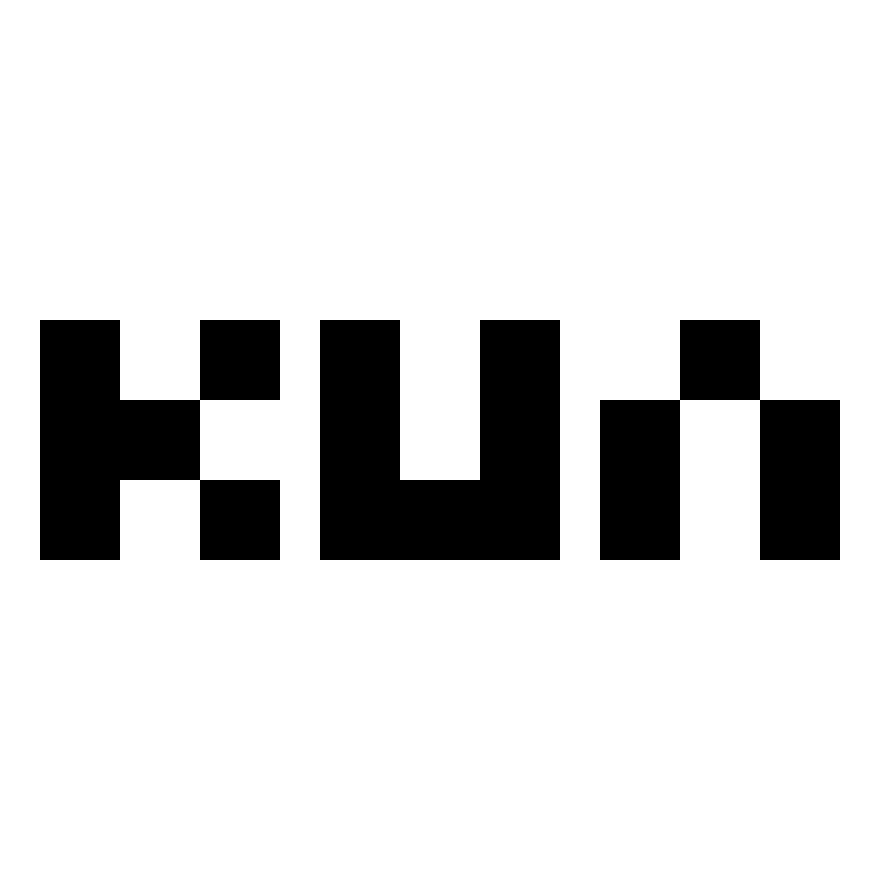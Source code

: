 <mxfile version="14.5.1" type="device"><diagram id="hM11M1YvA_gB1xTPoweI" name="ページ1"><mxGraphModel dx="1278" dy="1136" grid="1" gridSize="10" guides="1" tooltips="1" connect="1" arrows="1" fold="1" page="1" pageScale="1" pageWidth="10000" pageHeight="1600" math="0" shadow="0"><root><mxCell id="0"/><mxCell id="1" parent="0"/><mxCell id="Pr5oZO_AlTDIbBDVYBS1-1" value="" style="whiteSpace=wrap;html=1;strokeColor=none;" vertex="1" parent="1"><mxGeometry x="40" y="40" width="440" height="440" as="geometry"/></mxCell><mxCell id="Pr5oZO_AlTDIbBDVYBS1-2" value="" style="rounded=0;whiteSpace=wrap;html=1;fillColor=#000000;strokeColor=none;" vertex="1" parent="1"><mxGeometry x="60" y="200" width="40" height="120" as="geometry"/></mxCell><mxCell id="Pr5oZO_AlTDIbBDVYBS1-3" value="" style="rounded=0;whiteSpace=wrap;html=1;fillColor=#000000;strokeColor=none;" vertex="1" parent="1"><mxGeometry x="80" y="240" width="60" height="40" as="geometry"/></mxCell><mxCell id="Pr5oZO_AlTDIbBDVYBS1-4" value="" style="rounded=0;whiteSpace=wrap;html=1;fillColor=#000000;strokeColor=none;" vertex="1" parent="1"><mxGeometry x="140" y="200" width="40" height="40" as="geometry"/></mxCell><mxCell id="Pr5oZO_AlTDIbBDVYBS1-5" value="" style="rounded=0;whiteSpace=wrap;html=1;fillColor=#000000;strokeColor=none;" vertex="1" parent="1"><mxGeometry x="140" y="280" width="40" height="40" as="geometry"/></mxCell><mxCell id="Pr5oZO_AlTDIbBDVYBS1-6" value="" style="rounded=0;whiteSpace=wrap;html=1;fillColor=#000000;strokeColor=none;" vertex="1" parent="1"><mxGeometry x="200" y="200" width="40" height="120" as="geometry"/></mxCell><mxCell id="Pr5oZO_AlTDIbBDVYBS1-7" value="" style="rounded=0;whiteSpace=wrap;html=1;fillColor=#000000;strokeColor=none;" vertex="1" parent="1"><mxGeometry x="200" y="280" width="120" height="40" as="geometry"/></mxCell><mxCell id="Pr5oZO_AlTDIbBDVYBS1-8" value="" style="rounded=0;whiteSpace=wrap;html=1;rotation=-180;fillColor=#000000;strokeColor=none;" vertex="1" parent="1"><mxGeometry x="420" y="240" width="40" height="80" as="geometry"/></mxCell><mxCell id="Pr5oZO_AlTDIbBDVYBS1-9" value="" style="rounded=0;whiteSpace=wrap;html=1;rotation=-180;fillColor=#000000;strokeColor=none;" vertex="1" parent="1"><mxGeometry x="380" y="200" width="40" height="40" as="geometry"/></mxCell><mxCell id="Pr5oZO_AlTDIbBDVYBS1-10" value="" style="rounded=0;whiteSpace=wrap;html=1;rotation=-180;fillColor=#000000;strokeColor=none;" vertex="1" parent="1"><mxGeometry x="340" y="240" width="40" height="80" as="geometry"/></mxCell><mxCell id="Pr5oZO_AlTDIbBDVYBS1-11" value="" style="rounded=0;whiteSpace=wrap;html=1;fillColor=#000000;strokeColor=none;" vertex="1" parent="1"><mxGeometry x="280" y="200" width="40" height="120" as="geometry"/></mxCell></root></mxGraphModel></diagram></mxfile>